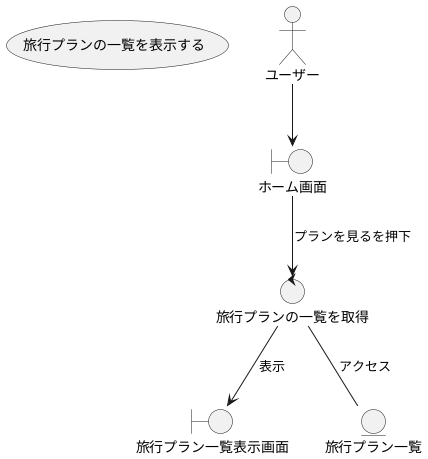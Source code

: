 @startuml

usecase 旅行プランの一覧を表示する

actor ユーザー

boundary ホーム画面
boundary 旅行プラン一覧表示画面

control 旅行プランの一覧を取得

entity 旅行プラン一覧

ユーザー --> ホーム画面
ホーム画面 --> 旅行プランの一覧を取得 : プランを見るを押下
旅行プランの一覧を取得 -- 旅行プラン一覧 : アクセス
旅行プランの一覧を取得 --> 旅行プラン一覧表示画面 : 表示

@enduml